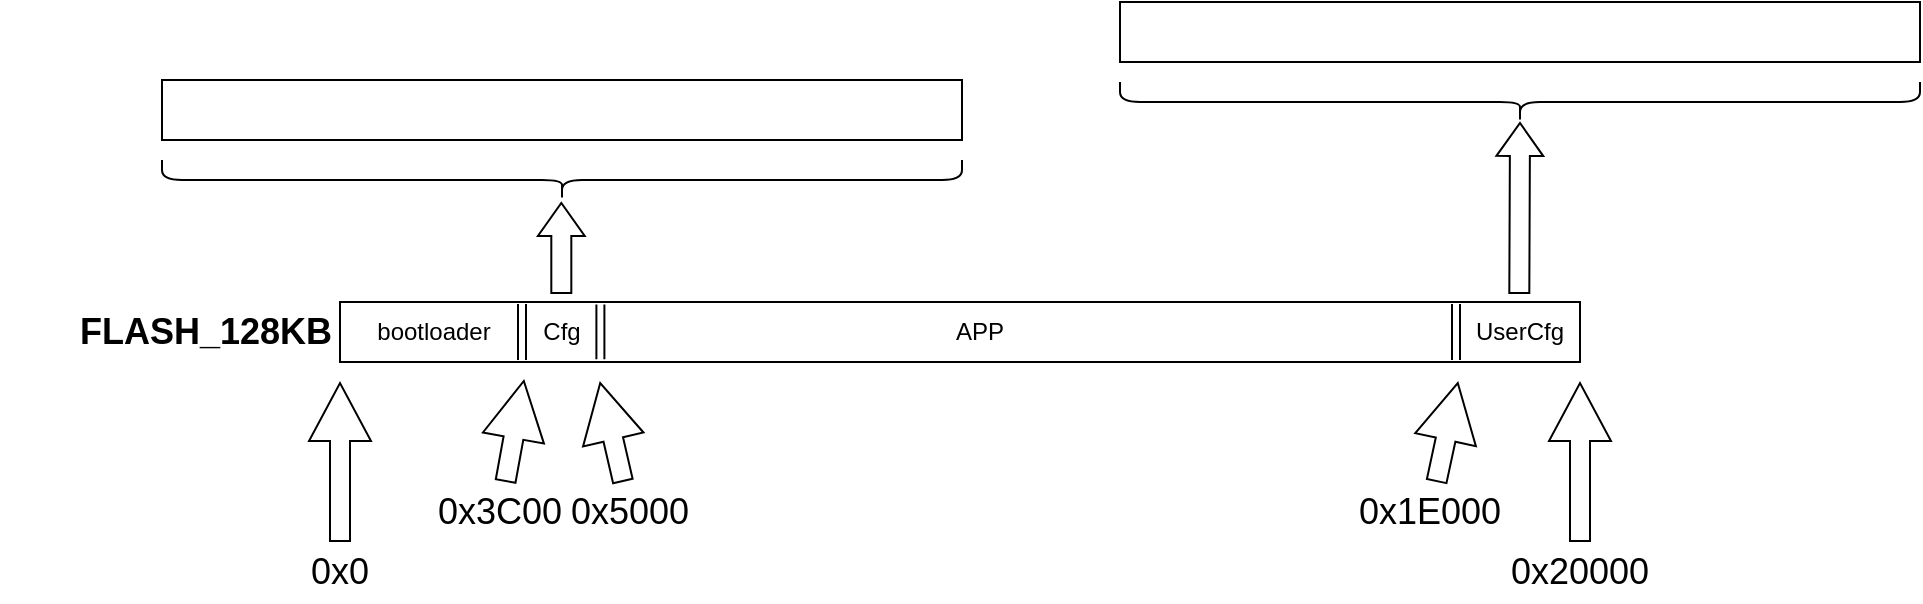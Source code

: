 <mxfile version="26.0.5">
  <diagram name="第 1 页" id="LOiiT-unrX2Uw0yE5oOl">
    <mxGraphModel dx="2989" dy="509" grid="1" gridSize="10" guides="1" tooltips="1" connect="1" arrows="1" fold="1" page="1" pageScale="1" pageWidth="2000" pageHeight="2000" math="0" shadow="0">
      <root>
        <mxCell id="0" />
        <mxCell id="1" parent="0" />
        <mxCell id="IYtFgDfIM9FLVhiezO-n-1" value="" style="rounded=0;whiteSpace=wrap;html=1;" vertex="1" parent="1">
          <mxGeometry x="140" y="260" width="620" height="30" as="geometry" />
        </mxCell>
        <mxCell id="IYtFgDfIM9FLVhiezO-n-2" value="&lt;b&gt;&lt;font style=&quot;font-size: 18px;&quot;&gt;FLASH_128KB&lt;/font&gt;&lt;/b&gt;" style="text;html=1;align=center;verticalAlign=middle;whiteSpace=wrap;rounded=0;" vertex="1" parent="1">
          <mxGeometry x="-30" y="245" width="206" height="60" as="geometry" />
        </mxCell>
        <mxCell id="IYtFgDfIM9FLVhiezO-n-3" value="" style="shape=flexArrow;endArrow=classic;html=1;rounded=0;width=10;endSize=9.33;" edge="1" parent="1">
          <mxGeometry width="50" height="50" relative="1" as="geometry">
            <mxPoint x="140" y="380" as="sourcePoint" />
            <mxPoint x="140" y="300" as="targetPoint" />
          </mxGeometry>
        </mxCell>
        <mxCell id="IYtFgDfIM9FLVhiezO-n-4" value="" style="shape=flexArrow;endArrow=classic;html=1;rounded=0;width=10;endSize=9.33;" edge="1" parent="1">
          <mxGeometry width="50" height="50" relative="1" as="geometry">
            <mxPoint x="760" y="380" as="sourcePoint" />
            <mxPoint x="760" y="300" as="targetPoint" />
          </mxGeometry>
        </mxCell>
        <mxCell id="IYtFgDfIM9FLVhiezO-n-5" value="&lt;font style=&quot;font-size: 18px;&quot;&gt;0x0&lt;/font&gt;" style="text;html=1;align=center;verticalAlign=middle;whiteSpace=wrap;rounded=0;" vertex="1" parent="1">
          <mxGeometry x="110" y="380" width="60" height="30" as="geometry" />
        </mxCell>
        <mxCell id="IYtFgDfIM9FLVhiezO-n-6" value="&lt;font style=&quot;font-size: 18px;&quot;&gt;0x20000&lt;/font&gt;" style="text;html=1;align=center;verticalAlign=middle;whiteSpace=wrap;rounded=0;" vertex="1" parent="1">
          <mxGeometry x="710" y="380" width="100" height="30" as="geometry" />
        </mxCell>
        <mxCell id="IYtFgDfIM9FLVhiezO-n-7" value="" style="shape=flexArrow;endArrow=classic;html=1;rounded=0;width=10;endSize=9.33;" edge="1" parent="1" source="IYtFgDfIM9FLVhiezO-n-8">
          <mxGeometry width="50" height="50" relative="1" as="geometry">
            <mxPoint x="270" y="380" as="sourcePoint" />
            <mxPoint x="270" y="300" as="targetPoint" />
          </mxGeometry>
        </mxCell>
        <mxCell id="IYtFgDfIM9FLVhiezO-n-9" value="" style="endArrow=none;html=1;rounded=0;entryX=0.208;entryY=1.1;entryDx=0;entryDy=0;entryPerimeter=0;" edge="1" parent="1" source="IYtFgDfIM9FLVhiezO-n-1">
          <mxGeometry width="50" height="50" relative="1" as="geometry">
            <mxPoint x="390" y="397" as="sourcePoint" />
            <mxPoint x="268.96" y="290" as="targetPoint" />
          </mxGeometry>
        </mxCell>
        <mxCell id="IYtFgDfIM9FLVhiezO-n-11" value="" style="shape=link;html=1;rounded=0;entryX=0.21;entryY=0.956;entryDx=0;entryDy=0;entryPerimeter=0;exitX=0.21;exitY=0.042;exitDx=0;exitDy=0;exitPerimeter=0;" edge="1" parent="1" source="IYtFgDfIM9FLVhiezO-n-1" target="IYtFgDfIM9FLVhiezO-n-1">
          <mxGeometry width="100" relative="1" as="geometry">
            <mxPoint x="230" y="270" as="sourcePoint" />
            <mxPoint x="330" y="270" as="targetPoint" />
            <Array as="points" />
          </mxGeometry>
        </mxCell>
        <mxCell id="IYtFgDfIM9FLVhiezO-n-12" value="" style="shape=flexArrow;endArrow=classic;html=1;rounded=0;endWidth=12.414;endSize=5.159;" edge="1" parent="1">
          <mxGeometry width="50" height="50" relative="1" as="geometry">
            <mxPoint x="250.66" y="256" as="sourcePoint" />
            <mxPoint x="250.66" y="210" as="targetPoint" />
          </mxGeometry>
        </mxCell>
        <mxCell id="IYtFgDfIM9FLVhiezO-n-13" value="" style="shape=curlyBracket;whiteSpace=wrap;html=1;rounded=1;flipH=1;labelPosition=right;verticalLabelPosition=middle;align=left;verticalAlign=middle;rotation=90;" vertex="1" parent="1">
          <mxGeometry x="241" y="-1" width="20" height="400" as="geometry" />
        </mxCell>
        <mxCell id="IYtFgDfIM9FLVhiezO-n-14" value="" style="rounded=0;whiteSpace=wrap;html=1;" vertex="1" parent="1">
          <mxGeometry x="51" y="149" width="400" height="30" as="geometry" />
        </mxCell>
        <mxCell id="IYtFgDfIM9FLVhiezO-n-15" value="" style="shape=flexArrow;endArrow=classic;html=1;rounded=0;width=10;endSize=9.33;" edge="1" parent="1" source="IYtFgDfIM9FLVhiezO-n-17">
          <mxGeometry width="50" height="50" relative="1" as="geometry">
            <mxPoint x="232" y="379" as="sourcePoint" />
            <mxPoint x="232" y="299" as="targetPoint" />
          </mxGeometry>
        </mxCell>
        <mxCell id="IYtFgDfIM9FLVhiezO-n-16" value="" style="shape=flexArrow;endArrow=classic;html=1;rounded=0;width=10;endSize=9.33;" edge="1" parent="1" target="IYtFgDfIM9FLVhiezO-n-8">
          <mxGeometry width="50" height="50" relative="1" as="geometry">
            <mxPoint x="270" y="380" as="sourcePoint" />
            <mxPoint x="270" y="300" as="targetPoint" />
          </mxGeometry>
        </mxCell>
        <mxCell id="IYtFgDfIM9FLVhiezO-n-8" value="&lt;font style=&quot;font-size: 18px;&quot;&gt;0x5000&lt;/font&gt;" style="text;html=1;align=center;verticalAlign=middle;whiteSpace=wrap;rounded=0;" vertex="1" parent="1">
          <mxGeometry x="250" y="350" width="70" height="30" as="geometry" />
        </mxCell>
        <mxCell id="IYtFgDfIM9FLVhiezO-n-17" value="&lt;font style=&quot;font-size: 18px;&quot;&gt;0x3C00&lt;/font&gt;" style="text;html=1;align=center;verticalAlign=middle;whiteSpace=wrap;rounded=0;" vertex="1" parent="1">
          <mxGeometry x="190" y="350" width="60" height="30" as="geometry" />
        </mxCell>
        <mxCell id="IYtFgDfIM9FLVhiezO-n-19" value="" style="shape=link;html=1;rounded=0;entryX=0.21;entryY=0.956;entryDx=0;entryDy=0;entryPerimeter=0;exitX=0.21;exitY=0.042;exitDx=0;exitDy=0;exitPerimeter=0;" edge="1" parent="1">
          <mxGeometry width="100" relative="1" as="geometry">
            <mxPoint x="231" y="261" as="sourcePoint" />
            <mxPoint x="231" y="289" as="targetPoint" />
            <Array as="points" />
          </mxGeometry>
        </mxCell>
        <mxCell id="IYtFgDfIM9FLVhiezO-n-20" value="bootloader" style="text;html=1;align=center;verticalAlign=middle;whiteSpace=wrap;rounded=0;" vertex="1" parent="1">
          <mxGeometry x="154" y="260" width="66" height="30" as="geometry" />
        </mxCell>
        <mxCell id="IYtFgDfIM9FLVhiezO-n-21" value="Cfg" style="text;html=1;align=center;verticalAlign=middle;whiteSpace=wrap;rounded=0;" vertex="1" parent="1">
          <mxGeometry x="231" y="260" width="40" height="30" as="geometry" />
        </mxCell>
        <mxCell id="IYtFgDfIM9FLVhiezO-n-25" value="" style="shape=flexArrow;endArrow=classic;html=1;rounded=0;width=10;endSize=9.33;" edge="1" parent="1" source="IYtFgDfIM9FLVhiezO-n-23">
          <mxGeometry width="50" height="50" relative="1" as="geometry">
            <mxPoint x="699" y="380" as="sourcePoint" />
            <mxPoint x="699" y="300" as="targetPoint" />
          </mxGeometry>
        </mxCell>
        <mxCell id="IYtFgDfIM9FLVhiezO-n-28" value="" style="shape=flexArrow;endArrow=classic;html=1;rounded=0;width=10;endSize=9.33;" edge="1" parent="1" target="IYtFgDfIM9FLVhiezO-n-23">
          <mxGeometry width="50" height="50" relative="1" as="geometry">
            <mxPoint x="699" y="380" as="sourcePoint" />
            <mxPoint x="699" y="300" as="targetPoint" />
          </mxGeometry>
        </mxCell>
        <mxCell id="IYtFgDfIM9FLVhiezO-n-23" value="&lt;font style=&quot;font-size: 18px;&quot;&gt;0x1E000&lt;/font&gt;" style="text;html=1;align=center;verticalAlign=middle;whiteSpace=wrap;rounded=0;" vertex="1" parent="1">
          <mxGeometry x="650" y="350" width="70" height="30" as="geometry" />
        </mxCell>
        <mxCell id="IYtFgDfIM9FLVhiezO-n-29" value="" style="shape=link;html=1;rounded=0;entryX=0.21;entryY=0.956;entryDx=0;entryDy=0;entryPerimeter=0;exitX=0.21;exitY=0.042;exitDx=0;exitDy=0;exitPerimeter=0;" edge="1" parent="1">
          <mxGeometry width="100" relative="1" as="geometry">
            <mxPoint x="698" y="261" as="sourcePoint" />
            <mxPoint x="698" y="289" as="targetPoint" />
            <Array as="points" />
          </mxGeometry>
        </mxCell>
        <mxCell id="IYtFgDfIM9FLVhiezO-n-30" value="" style="shape=flexArrow;endArrow=classic;html=1;rounded=0;endWidth=12.414;endSize=5.159;" edge="1" parent="1">
          <mxGeometry width="50" height="50" relative="1" as="geometry">
            <mxPoint x="729.66" y="256" as="sourcePoint" />
            <mxPoint x="730" y="170" as="targetPoint" />
          </mxGeometry>
        </mxCell>
        <mxCell id="IYtFgDfIM9FLVhiezO-n-31" value="" style="shape=curlyBracket;whiteSpace=wrap;html=1;rounded=1;flipH=1;labelPosition=right;verticalLabelPosition=middle;align=left;verticalAlign=middle;rotation=90;" vertex="1" parent="1">
          <mxGeometry x="720" y="-40" width="20" height="400" as="geometry" />
        </mxCell>
        <mxCell id="IYtFgDfIM9FLVhiezO-n-32" value="" style="rounded=0;whiteSpace=wrap;html=1;" vertex="1" parent="1">
          <mxGeometry x="530" y="110" width="400" height="30" as="geometry" />
        </mxCell>
        <mxCell id="IYtFgDfIM9FLVhiezO-n-33" value="UserCfg" style="text;html=1;align=center;verticalAlign=middle;whiteSpace=wrap;rounded=0;" vertex="1" parent="1">
          <mxGeometry x="710" y="260" width="40" height="30" as="geometry" />
        </mxCell>
        <mxCell id="IYtFgDfIM9FLVhiezO-n-34" value="APP" style="text;html=1;align=center;verticalAlign=middle;whiteSpace=wrap;rounded=0;" vertex="1" parent="1">
          <mxGeometry x="430" y="260" width="60" height="30" as="geometry" />
        </mxCell>
      </root>
    </mxGraphModel>
  </diagram>
</mxfile>
